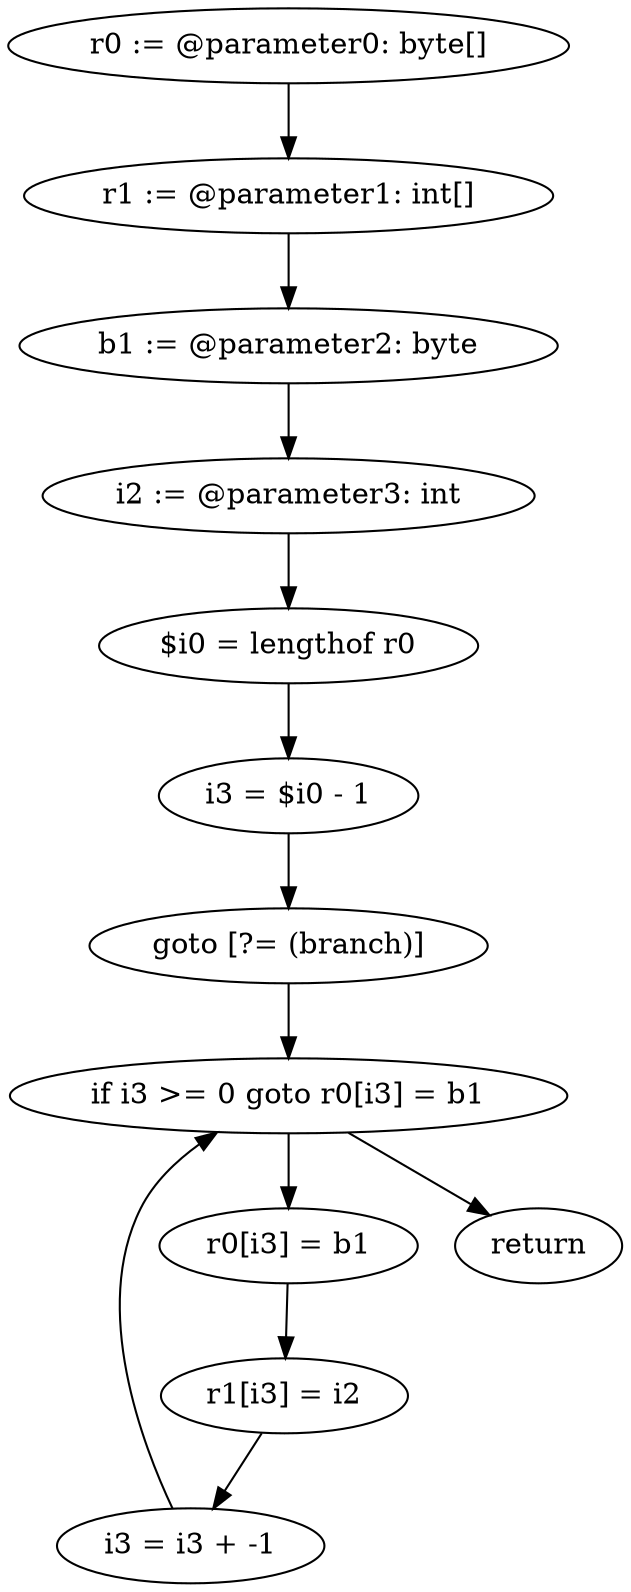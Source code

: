 digraph "unitGraph" {
    "r0 := @parameter0: byte[]"
    "r1 := @parameter1: int[]"
    "b1 := @parameter2: byte"
    "i2 := @parameter3: int"
    "$i0 = lengthof r0"
    "i3 = $i0 - 1"
    "goto [?= (branch)]"
    "r0[i3] = b1"
    "r1[i3] = i2"
    "i3 = i3 + -1"
    "if i3 >= 0 goto r0[i3] = b1"
    "return"
    "r0 := @parameter0: byte[]"->"r1 := @parameter1: int[]";
    "r1 := @parameter1: int[]"->"b1 := @parameter2: byte";
    "b1 := @parameter2: byte"->"i2 := @parameter3: int";
    "i2 := @parameter3: int"->"$i0 = lengthof r0";
    "$i0 = lengthof r0"->"i3 = $i0 - 1";
    "i3 = $i0 - 1"->"goto [?= (branch)]";
    "goto [?= (branch)]"->"if i3 >= 0 goto r0[i3] = b1";
    "r0[i3] = b1"->"r1[i3] = i2";
    "r1[i3] = i2"->"i3 = i3 + -1";
    "i3 = i3 + -1"->"if i3 >= 0 goto r0[i3] = b1";
    "if i3 >= 0 goto r0[i3] = b1"->"return";
    "if i3 >= 0 goto r0[i3] = b1"->"r0[i3] = b1";
}
